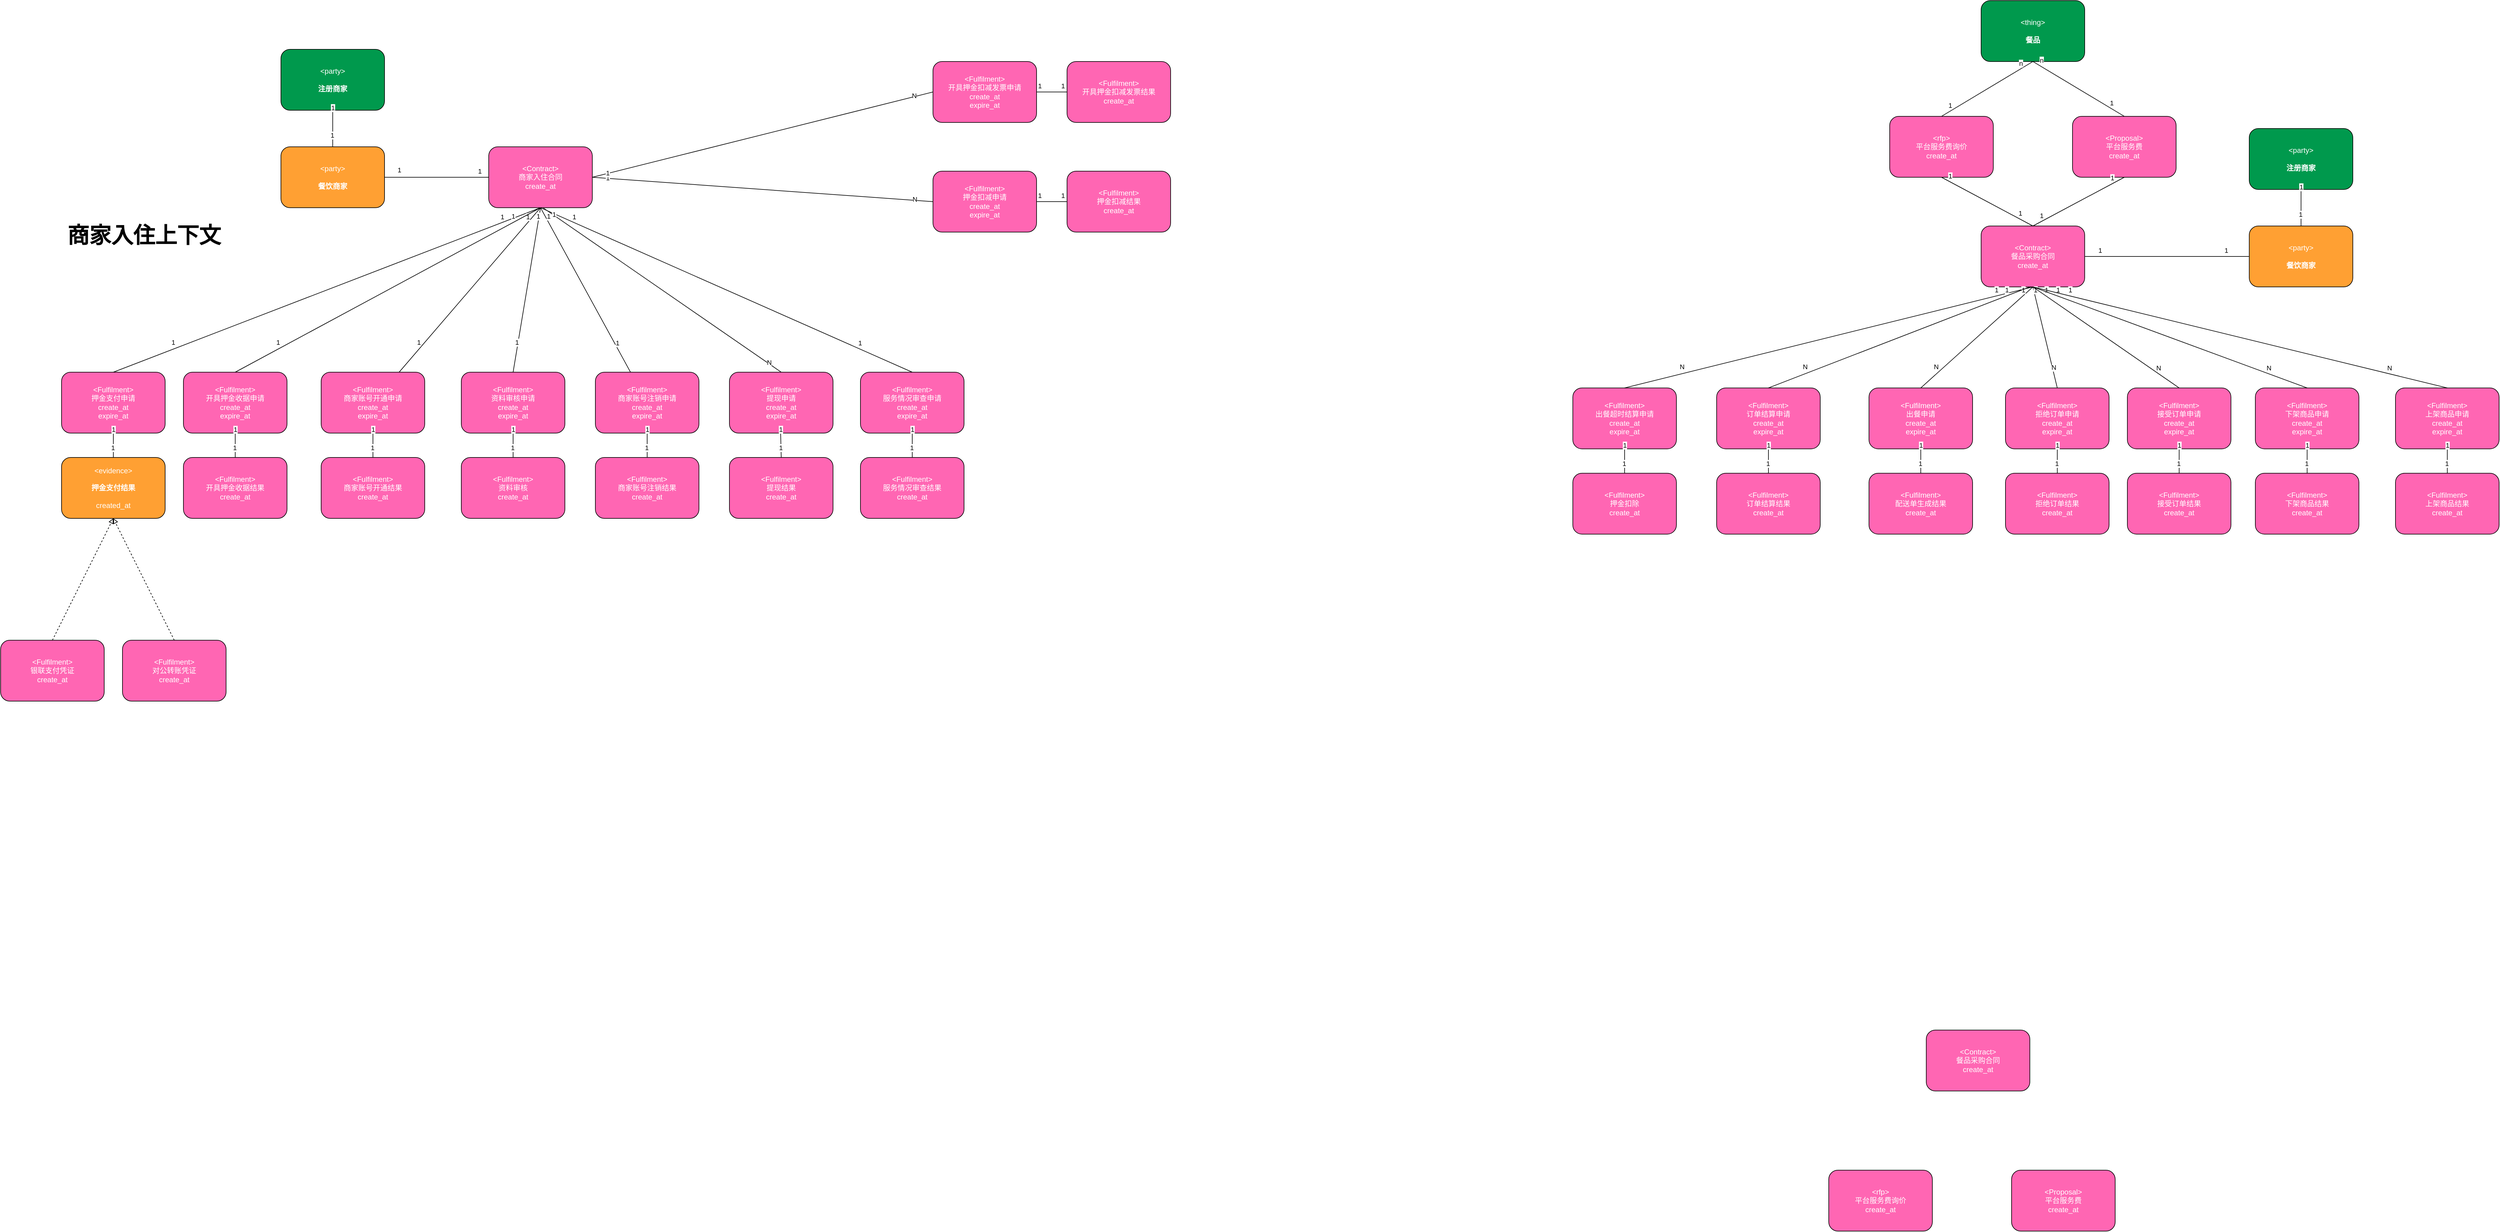 <mxfile version="15.0.6" type="github"><diagram id="GhMib4twgw7_4yaa3OUu" name="Page-1"><mxGraphModel dx="3165" dy="1919" grid="1" gridSize="10" guides="1" tooltips="1" connect="1" arrows="1" fold="1" page="1" pageScale="1" pageWidth="1920" pageHeight="1200" math="0" shadow="0"><root><mxCell id="0"/><mxCell id="1" parent="0"/><object label="&lt;font color=&quot;#ffffff&quot;&gt;&amp;lt;%type%&amp;gt;&lt;br&gt;商家入住合同&lt;br&gt;%createAt%&lt;br&gt;&lt;/font&gt;" placeholders="1" type="Contract" name="Name of the Contract" createAt="create_at" id="9WLNM4YeZtYHizWp_HL_-1"><mxCell style="rounded=1;whiteSpace=wrap;html=1;fillColor=#FF66B3;noLabel=0;comic=0;recursiveResize=1;" vertex="1" parent="1"><mxGeometry x="-899" y="-830" width="170" height="100" as="geometry"/></mxCell></object><object label="&lt;font color=&quot;#ffffff&quot;&gt;&amp;lt;%type%&amp;gt;&lt;br&gt;商家账号开通申请&lt;br&gt;%createAt%&lt;br&gt;%expireAt%&lt;br&gt;&lt;/font&gt;" placeholders="1" type="Fulfilment" name="Fulfilment Request" createAt="create_at" expireAt="expire_at" id="9WLNM4YeZtYHizWp_HL_-107"><mxCell style="rounded=1;whiteSpace=wrap;html=1;fillColor=#FF66B3;noLabel=0;comic=0;recursiveResize=1;" vertex="1" parent="1"><mxGeometry x="-1174" y="-460" width="170" height="100" as="geometry"/></mxCell></object><object label="&lt;font color=&quot;#ffffff&quot;&gt;&amp;lt;%type%&amp;gt;&lt;br&gt;资料审核申请&lt;br&gt;%createAt%&lt;br&gt;%expireAt%&lt;br&gt;&lt;/font&gt;" placeholders="1" type="Fulfilment" name="Fulfilment Request" createAt="create_at" expireAt="expire_at" id="9WLNM4YeZtYHizWp_HL_-108"><mxCell style="rounded=1;whiteSpace=wrap;html=1;fillColor=#FF66B3;noLabel=0;comic=0;recursiveResize=1;" vertex="1" parent="1"><mxGeometry x="-944" y="-460" width="170" height="100" as="geometry"/></mxCell></object><object label="&lt;font color=&quot;#ffffff&quot;&gt;&amp;lt;%type%&amp;gt;&lt;br&gt;资料审核&lt;br&gt;%createAt%&lt;br&gt;&lt;/font&gt;" placeholders="1" type="Fulfilment" name="Fulfilment Confirmation" createAt="create_at" id="9WLNM4YeZtYHizWp_HL_-110"><mxCell style="rounded=1;whiteSpace=wrap;html=1;fillColor=#FF66B3;noLabel=0;comic=0;recursiveResize=1;" vertex="1" parent="1"><mxGeometry x="-944" y="-320" width="170" height="100" as="geometry"/></mxCell></object><object label="&lt;font color=&quot;#ffffff&quot;&gt;&amp;lt;%type%&amp;gt;&lt;br&gt;商家账号开通结果&lt;br&gt;%createAt%&lt;br&gt;&lt;/font&gt;" placeholders="1" type="Fulfilment" name="Fulfilment Confirmation" createAt="create_at" id="9WLNM4YeZtYHizWp_HL_-112"><mxCell style="rounded=1;whiteSpace=wrap;html=1;fillColor=#FF66B3;noLabel=0;comic=0;recursiveResize=1;" vertex="1" parent="1"><mxGeometry x="-1174" y="-320" width="170" height="100" as="geometry"/></mxCell></object><object label="&lt;font color=&quot;#ffffff&quot;&gt;&amp;lt;%type%&amp;gt;&lt;br&gt;押金支付申请&lt;br&gt;%createAt%&lt;br&gt;%expireAt%&lt;br&gt;&lt;/font&gt;" placeholders="1" type="Fulfilment" name="Fulfilment Request" createAt="create_at" expireAt="expire_at" id="9WLNM4YeZtYHizWp_HL_-113"><mxCell style="rounded=1;whiteSpace=wrap;html=1;fillColor=#FF66B3;noLabel=0;comic=0;recursiveResize=1;" vertex="1" parent="1"><mxGeometry x="-1600" y="-460" width="170" height="100" as="geometry"/></mxCell></object><object label="&lt;font color=&quot;#ffffff&quot;&gt;&amp;lt;%type%&amp;gt;&lt;br&gt;&lt;br&gt;&lt;b&gt;押金支付结果&lt;br&gt;&lt;/b&gt;&lt;br&gt;%createAt%&lt;br&gt;&lt;/font&gt;" placeholders="1" type="evidence" name="Evidence As Role" createAt="created_at" id="9WLNM4YeZtYHizWp_HL_-115"><mxCell style="rounded=1;whiteSpace=wrap;html=1;noLabel=0;comic=0;recursiveResize=1;fillColor=#FFA033;" vertex="1" parent="1"><mxGeometry x="-1600" y="-320" width="170" height="100" as="geometry"/></mxCell></object><object label="&lt;font color=&quot;#ffffff&quot;&gt;&amp;lt;%type%&amp;gt;&lt;br&gt;银联支付凭证&lt;br&gt;%createAt%&lt;br&gt;&lt;/font&gt;" placeholders="1" type="Fulfilment" name="Fulfilment Confirmation" createAt="create_at" id="9WLNM4YeZtYHizWp_HL_-116"><mxCell style="rounded=1;whiteSpace=wrap;html=1;fillColor=#FF66B3;noLabel=0;comic=0;recursiveResize=1;" vertex="1" parent="1"><mxGeometry x="-1700" y="-20" width="170" height="100" as="geometry"/></mxCell></object><object label="&lt;font color=&quot;#ffffff&quot;&gt;&amp;lt;%type%&amp;gt;&lt;br&gt;对公转账凭证&lt;br&gt;%createAt%&lt;br&gt;&lt;/font&gt;" placeholders="1" type="Fulfilment" name="Fulfilment Confirmation" createAt="create_at" id="9WLNM4YeZtYHizWp_HL_-117"><mxCell style="rounded=1;whiteSpace=wrap;html=1;fillColor=#FF66B3;noLabel=0;comic=0;recursiveResize=1;" vertex="1" parent="1"><mxGeometry x="-1500" y="-20" width="170" height="100" as="geometry"/></mxCell></object><mxCell id="9WLNM4YeZtYHizWp_HL_-118" style="edgeStyle=none;rounded=0;orthogonalLoop=1;jettySize=auto;html=1;exitX=0.5;exitY=0;exitDx=0;exitDy=0;endArrow=block;endFill=0;dashed=1;entryX=0.5;entryY=1;entryDx=0;entryDy=0;" edge="1" parent="1" source="9WLNM4YeZtYHizWp_HL_-117" target="9WLNM4YeZtYHizWp_HL_-115"><mxGeometry relative="1" as="geometry"><mxPoint x="-1330" y="-100" as="sourcePoint"/><mxPoint x="-1260" y="-100" as="targetPoint"/></mxGeometry></mxCell><mxCell id="9WLNM4YeZtYHizWp_HL_-121" style="edgeStyle=none;rounded=0;orthogonalLoop=1;jettySize=auto;html=1;exitX=0.5;exitY=0;exitDx=0;exitDy=0;endArrow=block;endFill=0;dashed=1;entryX=0.5;entryY=1;entryDx=0;entryDy=0;" edge="1" parent="1" source="9WLNM4YeZtYHizWp_HL_-116" target="9WLNM4YeZtYHizWp_HL_-115"><mxGeometry relative="1" as="geometry"><mxPoint x="-1330" y="-100" as="sourcePoint"/><mxPoint x="-1260" y="-100" as="targetPoint"/></mxGeometry></mxCell><object label="&lt;font color=&quot;#ffffff&quot;&gt;&amp;lt;%type%&amp;gt;&lt;br&gt;商家账号注销申请&lt;br&gt;%createAt%&lt;br&gt;%expireAt%&lt;br&gt;&lt;/font&gt;" placeholders="1" type="Fulfilment" name="Fulfilment Request" createAt="create_at" expireAt="expire_at" id="9WLNM4YeZtYHizWp_HL_-122"><mxCell style="rounded=1;whiteSpace=wrap;html=1;fillColor=#FF66B3;noLabel=0;comic=0;recursiveResize=1;" vertex="1" parent="1"><mxGeometry x="-724" y="-460" width="170" height="100" as="geometry"/></mxCell></object><object label="&lt;font color=&quot;#ffffff&quot;&gt;&amp;lt;%type%&amp;gt;&lt;br&gt;商家账号注销结果&lt;br&gt;%createAt%&lt;br&gt;&lt;/font&gt;" placeholders="1" type="Fulfilment" name="Fulfilment Confirmation" createAt="create_at" id="9WLNM4YeZtYHizWp_HL_-123"><mxCell style="rounded=1;whiteSpace=wrap;html=1;fillColor=#FF66B3;noLabel=0;comic=0;recursiveResize=1;" vertex="1" parent="1"><mxGeometry x="-724" y="-320" width="170" height="100" as="geometry"/></mxCell></object><object label="&lt;font color=&quot;#ffffff&quot;&gt;&amp;lt;%type%&amp;gt;&lt;br&gt;提现申请&lt;br&gt;%createAt%&lt;br&gt;%expireAt%&lt;br&gt;&lt;/font&gt;" placeholders="1" type="Fulfilment" name="Fulfilment Request" createAt="create_at" expireAt="expire_at" id="9WLNM4YeZtYHizWp_HL_-124"><mxCell style="rounded=1;whiteSpace=wrap;html=1;fillColor=#FF66B3;noLabel=0;comic=0;recursiveResize=1;" vertex="1" parent="1"><mxGeometry x="-504" y="-460" width="170" height="100" as="geometry"/></mxCell></object><object label="&lt;font color=&quot;#ffffff&quot;&gt;&amp;lt;%type%&amp;gt;&lt;br&gt;提现结果&lt;br&gt;%createAt%&lt;br&gt;&lt;/font&gt;" placeholders="1" type="Fulfilment" name="Fulfilment Confirmation" createAt="create_at" id="9WLNM4YeZtYHizWp_HL_-125"><mxCell style="rounded=1;whiteSpace=wrap;html=1;fillColor=#FF66B3;noLabel=0;comic=0;recursiveResize=1;" vertex="1" parent="1"><mxGeometry x="-504" y="-320" width="170" height="100" as="geometry"/></mxCell></object><object label="&lt;font color=&quot;#ffffff&quot;&gt;&amp;lt;%type%&amp;gt;&lt;br&gt;开具押金收据申请&lt;br&gt;%createAt%&lt;br&gt;%expireAt%&lt;br&gt;&lt;/font&gt;" placeholders="1" type="Fulfilment" name="Fulfilment Request" createAt="create_at" expireAt="expire_at" id="9WLNM4YeZtYHizWp_HL_-126"><mxCell style="rounded=1;whiteSpace=wrap;html=1;fillColor=#FF66B3;noLabel=0;comic=0;recursiveResize=1;" vertex="1" parent="1"><mxGeometry x="-1400" y="-460" width="170" height="100" as="geometry"/></mxCell></object><object label="&lt;font color=&quot;#ffffff&quot;&gt;&amp;lt;%type%&amp;gt;&lt;br&gt;开具押金收据结果&lt;br&gt;%createAt%&lt;br&gt;&lt;/font&gt;" placeholders="1" type="Fulfilment" name="Fulfilment Confirmation" createAt="create_at" id="9WLNM4YeZtYHizWp_HL_-127"><mxCell style="rounded=1;whiteSpace=wrap;html=1;fillColor=#FF66B3;noLabel=0;comic=0;recursiveResize=1;" vertex="1" parent="1"><mxGeometry x="-1400" y="-320" width="170" height="100" as="geometry"/></mxCell></object><object label="&lt;font color=&quot;#ffffff&quot;&gt;&amp;lt;%type%&amp;gt;&lt;br&gt;服务情况审查申请&lt;br&gt;%createAt%&lt;br&gt;%expireAt%&lt;br&gt;&lt;/font&gt;" placeholders="1" type="Fulfilment" name="Fulfilment Request" createAt="create_at" expireAt="expire_at" id="9WLNM4YeZtYHizWp_HL_-128"><mxCell style="rounded=1;whiteSpace=wrap;html=1;fillColor=#FF66B3;noLabel=0;comic=0;recursiveResize=1;" vertex="1" parent="1"><mxGeometry x="-289" y="-460" width="170" height="100" as="geometry"/></mxCell></object><object label="&lt;font color=&quot;#ffffff&quot;&gt;&amp;lt;%type%&amp;gt;&lt;br&gt;服务情况审查结果&lt;br&gt;%createAt%&lt;br&gt;&lt;/font&gt;" placeholders="1" type="Fulfilment" name="Fulfilment Confirmation" createAt="create_at" id="9WLNM4YeZtYHizWp_HL_-129"><mxCell style="rounded=1;whiteSpace=wrap;html=1;fillColor=#FF66B3;noLabel=0;comic=0;recursiveResize=1;" vertex="1" parent="1"><mxGeometry x="-289" y="-320" width="170" height="100" as="geometry"/></mxCell></object><object label="&lt;font color=&quot;#ffffff&quot;&gt;&amp;lt;%type%&amp;gt;&lt;br&gt;押金扣减申请&lt;br&gt;%createAt%&lt;br&gt;%expireAt%&lt;br&gt;&lt;/font&gt;" placeholders="1" type="Fulfilment" name="Fulfilment Request" createAt="create_at" expireAt="expire_at" id="9WLNM4YeZtYHizWp_HL_-130"><mxCell style="rounded=1;whiteSpace=wrap;html=1;fillColor=#FF66B3;noLabel=0;comic=0;recursiveResize=1;" vertex="1" parent="1"><mxGeometry x="-170" y="-790" width="170" height="100" as="geometry"/></mxCell></object><object label="&lt;font color=&quot;#ffffff&quot;&gt;&amp;lt;%type%&amp;gt;&lt;br&gt;押金扣减结果&lt;br&gt;%createAt%&lt;br&gt;&lt;/font&gt;" placeholders="1" type="Fulfilment" name="Fulfilment Confirmation" createAt="create_at" id="9WLNM4YeZtYHizWp_HL_-131"><mxCell style="rounded=1;whiteSpace=wrap;html=1;fillColor=#FF66B3;noLabel=0;comic=0;recursiveResize=1;" vertex="1" parent="1"><mxGeometry x="50" y="-790" width="170" height="100" as="geometry"/></mxCell></object><object label="&lt;font color=&quot;#ffffff&quot;&gt;&amp;lt;%type%&amp;gt;&lt;br&gt;开具押金扣减发票申请&lt;br&gt;%createAt%&lt;br&gt;%expireAt%&lt;br&gt;&lt;/font&gt;" placeholders="1" type="Fulfilment" name="Fulfilment Request" createAt="create_at" expireAt="expire_at" id="9WLNM4YeZtYHizWp_HL_-132"><mxCell style="rounded=1;whiteSpace=wrap;html=1;fillColor=#FF66B3;noLabel=0;comic=0;recursiveResize=1;" vertex="1" parent="1"><mxGeometry x="-170" y="-970" width="170" height="100" as="geometry"/></mxCell></object><object label="&lt;font color=&quot;#ffffff&quot;&gt;&amp;lt;%type%&amp;gt;&lt;br&gt;开具押金扣减发票结果&lt;br&gt;%createAt%&lt;br&gt;&lt;/font&gt;" placeholders="1" type="Fulfilment" name="Fulfilment Confirmation" createAt="create_at" id="9WLNM4YeZtYHizWp_HL_-133"><mxCell style="rounded=1;whiteSpace=wrap;html=1;fillColor=#FF66B3;noLabel=0;comic=0;recursiveResize=1;" vertex="1" parent="1"><mxGeometry x="50" y="-970" width="170" height="100" as="geometry"/></mxCell></object><mxCell id="9WLNM4YeZtYHizWp_HL_-134" style="rounded=0;orthogonalLoop=1;jettySize=auto;html=1;exitX=0.5;exitY=1;exitDx=0;exitDy=0;entryX=0.5;entryY=0;entryDx=0;entryDy=0;endArrow=none;endFill=0;" edge="1" parent="1" source="9WLNM4YeZtYHizWp_HL_-1" target="9WLNM4YeZtYHizWp_HL_-113"><mxGeometry relative="1" as="geometry"><mxPoint x="-1020" y="-520" as="sourcePoint"/><mxPoint x="-920" y="-520" as="targetPoint"/></mxGeometry></mxCell><mxCell id="9WLNM4YeZtYHizWp_HL_-135" value="1" style="edgeLabel;html=1;align=center;verticalAlign=middle;resizable=0;points=[];" vertex="1" connectable="0" parent="9WLNM4YeZtYHizWp_HL_-134"><mxGeometry x="-0.82" relative="1" as="geometry"><mxPoint y="-10" as="offset"/></mxGeometry></mxCell><mxCell id="9WLNM4YeZtYHizWp_HL_-136" value="1" style="edgeLabel;html=1;align=center;verticalAlign=middle;resizable=0;points=[];" vertex="1" connectable="0" parent="9WLNM4YeZtYHizWp_HL_-134"><mxGeometry x="0.72" y="-1" relative="1" as="geometry"><mxPoint y="-11" as="offset"/></mxGeometry></mxCell><mxCell id="9WLNM4YeZtYHizWp_HL_-137" style="rounded=0;orthogonalLoop=1;jettySize=auto;html=1;exitX=0.5;exitY=1;exitDx=0;exitDy=0;endArrow=none;endFill=0;" edge="1" parent="1" source="9WLNM4YeZtYHizWp_HL_-1" target="9WLNM4YeZtYHizWp_HL_-107"><mxGeometry relative="1" as="geometry"><mxPoint x="-815" y="-720" as="sourcePoint"/><mxPoint x="-1505" y="-450" as="targetPoint"/></mxGeometry></mxCell><mxCell id="9WLNM4YeZtYHizWp_HL_-138" value="1" style="edgeLabel;html=1;align=center;verticalAlign=middle;resizable=0;points=[];" vertex="1" connectable="0" parent="9WLNM4YeZtYHizWp_HL_-137"><mxGeometry x="-0.82" relative="1" as="geometry"><mxPoint y="-10" as="offset"/></mxGeometry></mxCell><mxCell id="9WLNM4YeZtYHizWp_HL_-139" value="1" style="edgeLabel;html=1;align=center;verticalAlign=middle;resizable=0;points=[];" vertex="1" connectable="0" parent="9WLNM4YeZtYHizWp_HL_-137"><mxGeometry x="0.72" y="-1" relative="1" as="geometry"><mxPoint y="-11" as="offset"/></mxGeometry></mxCell><mxCell id="9WLNM4YeZtYHizWp_HL_-140" style="rounded=0;orthogonalLoop=1;jettySize=auto;html=1;exitX=0.5;exitY=1;exitDx=0;exitDy=0;entryX=0.5;entryY=0;entryDx=0;entryDy=0;endArrow=none;endFill=0;" edge="1" parent="1" source="9WLNM4YeZtYHizWp_HL_-1" target="9WLNM4YeZtYHizWp_HL_-108"><mxGeometry relative="1" as="geometry"><mxPoint x="-805" y="-710" as="sourcePoint"/><mxPoint x="-1495" y="-440" as="targetPoint"/></mxGeometry></mxCell><mxCell id="9WLNM4YeZtYHizWp_HL_-141" value="1" style="edgeLabel;html=1;align=center;verticalAlign=middle;resizable=0;points=[];" vertex="1" connectable="0" parent="9WLNM4YeZtYHizWp_HL_-140"><mxGeometry x="-0.82" relative="1" as="geometry"><mxPoint y="-10" as="offset"/></mxGeometry></mxCell><mxCell id="9WLNM4YeZtYHizWp_HL_-142" value="1" style="edgeLabel;html=1;align=center;verticalAlign=middle;resizable=0;points=[];" vertex="1" connectable="0" parent="9WLNM4YeZtYHizWp_HL_-140"><mxGeometry x="0.72" y="-1" relative="1" as="geometry"><mxPoint y="-11" as="offset"/></mxGeometry></mxCell><mxCell id="9WLNM4YeZtYHizWp_HL_-143" style="rounded=0;orthogonalLoop=1;jettySize=auto;html=1;exitX=0.5;exitY=1;exitDx=0;exitDy=0;endArrow=none;endFill=0;" edge="1" parent="1" source="9WLNM4YeZtYHizWp_HL_-1" target="9WLNM4YeZtYHizWp_HL_-122"><mxGeometry relative="1" as="geometry"><mxPoint x="-815" y="-720" as="sourcePoint"/><mxPoint x="-1025" y="-450" as="targetPoint"/></mxGeometry></mxCell><mxCell id="9WLNM4YeZtYHizWp_HL_-144" value="1" style="edgeLabel;html=1;align=center;verticalAlign=middle;resizable=0;points=[];" vertex="1" connectable="0" parent="9WLNM4YeZtYHizWp_HL_-143"><mxGeometry x="-0.82" relative="1" as="geometry"><mxPoint y="-10" as="offset"/></mxGeometry></mxCell><mxCell id="9WLNM4YeZtYHizWp_HL_-145" value="1" style="edgeLabel;html=1;align=center;verticalAlign=middle;resizable=0;points=[];" vertex="1" connectable="0" parent="9WLNM4YeZtYHizWp_HL_-143"><mxGeometry x="0.72" y="-1" relative="1" as="geometry"><mxPoint y="-11" as="offset"/></mxGeometry></mxCell><mxCell id="9WLNM4YeZtYHizWp_HL_-152" style="rounded=0;orthogonalLoop=1;jettySize=auto;html=1;exitX=0.5;exitY=1;exitDx=0;exitDy=0;endArrow=none;endFill=0;entryX=0.5;entryY=0;entryDx=0;entryDy=0;" edge="1" parent="1" source="9WLNM4YeZtYHizWp_HL_-1" target="9WLNM4YeZtYHizWp_HL_-126"><mxGeometry relative="1" as="geometry"><mxPoint x="-804" y="-720" as="sourcePoint"/><mxPoint x="-804.844" y="-450" as="targetPoint"/></mxGeometry></mxCell><mxCell id="9WLNM4YeZtYHizWp_HL_-153" value="1" style="edgeLabel;html=1;align=center;verticalAlign=middle;resizable=0;points=[];" vertex="1" connectable="0" parent="9WLNM4YeZtYHizWp_HL_-152"><mxGeometry x="-0.82" relative="1" as="geometry"><mxPoint y="-10" as="offset"/></mxGeometry></mxCell><mxCell id="9WLNM4YeZtYHizWp_HL_-154" value="1" style="edgeLabel;html=1;align=center;verticalAlign=middle;resizable=0;points=[];" vertex="1" connectable="0" parent="9WLNM4YeZtYHizWp_HL_-152"><mxGeometry x="0.72" y="-1" relative="1" as="geometry"><mxPoint y="-11" as="offset"/></mxGeometry></mxCell><mxCell id="9WLNM4YeZtYHizWp_HL_-155" style="rounded=0;orthogonalLoop=1;jettySize=auto;html=1;exitX=0.5;exitY=1;exitDx=0;exitDy=0;endArrow=none;endFill=0;entryX=0.5;entryY=0;entryDx=0;entryDy=0;" edge="1" parent="1" source="9WLNM4YeZtYHizWp_HL_-1" target="9WLNM4YeZtYHizWp_HL_-128"><mxGeometry relative="1" as="geometry"><mxPoint x="-804" y="-720" as="sourcePoint"/><mxPoint x="-656.344" y="-450" as="targetPoint"/></mxGeometry></mxCell><mxCell id="9WLNM4YeZtYHizWp_HL_-156" value="1" style="edgeLabel;html=1;align=center;verticalAlign=middle;resizable=0;points=[];" vertex="1" connectable="0" parent="9WLNM4YeZtYHizWp_HL_-155"><mxGeometry x="-0.82" relative="1" as="geometry"><mxPoint y="-10" as="offset"/></mxGeometry></mxCell><mxCell id="9WLNM4YeZtYHizWp_HL_-157" value="1" style="edgeLabel;html=1;align=center;verticalAlign=middle;resizable=0;points=[];" vertex="1" connectable="0" parent="9WLNM4YeZtYHizWp_HL_-155"><mxGeometry x="0.72" y="-1" relative="1" as="geometry"><mxPoint y="-11" as="offset"/></mxGeometry></mxCell><object label="" n="1" m="*" id="9WLNM4YeZtYHizWp_HL_-161"><mxCell style="rounded=0;orthogonalLoop=1;jettySize=auto;html=1;exitX=1;exitY=0.5;exitDx=0;exitDy=0;endArrow=none;endFill=0;entryX=0;entryY=0.5;entryDx=0;entryDy=0;" edge="1" parent="1" source="9WLNM4YeZtYHizWp_HL_-1" target="9WLNM4YeZtYHizWp_HL_-130"><mxGeometry relative="1" as="geometry"><mxPoint x="-684" y="-870" as="sourcePoint"/><mxPoint x="-289" y="-600" as="targetPoint"/></mxGeometry></mxCell></object><mxCell id="9WLNM4YeZtYHizWp_HL_-168" value="N" style="edgeLabel;html=1;align=center;verticalAlign=middle;resizable=0;points=[];" vertex="1" connectable="0" parent="9WLNM4YeZtYHizWp_HL_-161"><mxGeometry x="0.889" y="2" relative="1" as="geometry"><mxPoint as="offset"/></mxGeometry></mxCell><mxCell id="9WLNM4YeZtYHizWp_HL_-169" value="1" style="edgeLabel;html=1;align=center;verticalAlign=middle;resizable=0;points=[];" vertex="1" connectable="0" parent="9WLNM4YeZtYHizWp_HL_-161"><mxGeometry x="-0.911" y="1" relative="1" as="geometry"><mxPoint as="offset"/></mxGeometry></mxCell><object label="" n="1" m="*" id="9WLNM4YeZtYHizWp_HL_-173"><mxCell style="rounded=0;orthogonalLoop=1;jettySize=auto;html=1;endArrow=none;endFill=0;entryX=0.5;entryY=0;entryDx=0;entryDy=0;" edge="1" parent="1" target="9WLNM4YeZtYHizWp_HL_-124"><mxGeometry relative="1" as="geometry"><mxPoint x="-810" y="-730" as="sourcePoint"/><mxPoint x="-160" y="-730" as="targetPoint"/></mxGeometry></mxCell></object><mxCell id="9WLNM4YeZtYHizWp_HL_-174" value="N" style="edgeLabel;html=1;align=center;verticalAlign=middle;resizable=0;points=[];" vertex="1" connectable="0" parent="9WLNM4YeZtYHizWp_HL_-173"><mxGeometry x="0.889" y="2" relative="1" as="geometry"><mxPoint as="offset"/></mxGeometry></mxCell><mxCell id="9WLNM4YeZtYHizWp_HL_-175" value="1" style="edgeLabel;html=1;align=center;verticalAlign=middle;resizable=0;points=[];" vertex="1" connectable="0" parent="9WLNM4YeZtYHizWp_HL_-173"><mxGeometry x="-0.911" y="1" relative="1" as="geometry"><mxPoint as="offset"/></mxGeometry></mxCell><object label="" n="1" m="*" id="9WLNM4YeZtYHizWp_HL_-176"><mxCell style="rounded=0;orthogonalLoop=1;jettySize=auto;html=1;exitX=1;exitY=0.5;exitDx=0;exitDy=0;endArrow=none;endFill=0;entryX=0;entryY=0.5;entryDx=0;entryDy=0;" edge="1" parent="1" source="9WLNM4YeZtYHizWp_HL_-1" target="9WLNM4YeZtYHizWp_HL_-132"><mxGeometry relative="1" as="geometry"><mxPoint x="-719" y="-770" as="sourcePoint"/><mxPoint x="-160" y="-730" as="targetPoint"/></mxGeometry></mxCell></object><mxCell id="9WLNM4YeZtYHizWp_HL_-177" value="N" style="edgeLabel;html=1;align=center;verticalAlign=middle;resizable=0;points=[];" vertex="1" connectable="0" parent="9WLNM4YeZtYHizWp_HL_-176"><mxGeometry x="0.889" y="2" relative="1" as="geometry"><mxPoint as="offset"/></mxGeometry></mxCell><mxCell id="9WLNM4YeZtYHizWp_HL_-178" value="1" style="edgeLabel;html=1;align=center;verticalAlign=middle;resizable=0;points=[];" vertex="1" connectable="0" parent="9WLNM4YeZtYHizWp_HL_-176"><mxGeometry x="-0.911" y="1" relative="1" as="geometry"><mxPoint as="offset"/></mxGeometry></mxCell><mxCell id="9WLNM4YeZtYHizWp_HL_-179" style="rounded=0;orthogonalLoop=1;jettySize=auto;html=1;exitX=0.5;exitY=1;exitDx=0;exitDy=0;entryX=0.5;entryY=0;entryDx=0;entryDy=0;endArrow=none;endFill=0;" edge="1" parent="1" source="9WLNM4YeZtYHizWp_HL_-113" target="9WLNM4YeZtYHizWp_HL_-115"><mxGeometry relative="1" as="geometry"><mxPoint x="-804" y="-720" as="sourcePoint"/><mxPoint x="-1505" y="-450" as="targetPoint"/></mxGeometry></mxCell><mxCell id="9WLNM4YeZtYHizWp_HL_-180" value="1" style="edgeLabel;html=1;align=center;verticalAlign=middle;resizable=0;points=[];" vertex="1" connectable="0" parent="9WLNM4YeZtYHizWp_HL_-179"><mxGeometry x="-0.82" relative="1" as="geometry"><mxPoint y="-10" as="offset"/></mxGeometry></mxCell><mxCell id="9WLNM4YeZtYHizWp_HL_-181" value="1" style="edgeLabel;html=1;align=center;verticalAlign=middle;resizable=0;points=[];" vertex="1" connectable="0" parent="9WLNM4YeZtYHizWp_HL_-179"><mxGeometry x="0.72" y="-1" relative="1" as="geometry"><mxPoint y="-11" as="offset"/></mxGeometry></mxCell><mxCell id="9WLNM4YeZtYHizWp_HL_-186" style="rounded=0;orthogonalLoop=1;jettySize=auto;html=1;entryX=0.5;entryY=0;entryDx=0;entryDy=0;endArrow=none;endFill=0;exitX=0.5;exitY=1;exitDx=0;exitDy=0;" edge="1" parent="1" source="9WLNM4YeZtYHizWp_HL_-107" target="9WLNM4YeZtYHizWp_HL_-112"><mxGeometry relative="1" as="geometry"><mxPoint x="-1090" y="-360" as="sourcePoint"/><mxPoint x="-1495" y="-300" as="targetPoint"/></mxGeometry></mxCell><mxCell id="9WLNM4YeZtYHizWp_HL_-187" value="1" style="edgeLabel;html=1;align=center;verticalAlign=middle;resizable=0;points=[];" vertex="1" connectable="0" parent="9WLNM4YeZtYHizWp_HL_-186"><mxGeometry x="-0.82" relative="1" as="geometry"><mxPoint y="-10" as="offset"/></mxGeometry></mxCell><mxCell id="9WLNM4YeZtYHizWp_HL_-188" value="1" style="edgeLabel;html=1;align=center;verticalAlign=middle;resizable=0;points=[];" vertex="1" connectable="0" parent="9WLNM4YeZtYHizWp_HL_-186"><mxGeometry x="0.72" y="-1" relative="1" as="geometry"><mxPoint y="-11" as="offset"/></mxGeometry></mxCell><mxCell id="9WLNM4YeZtYHizWp_HL_-189" style="rounded=0;orthogonalLoop=1;jettySize=auto;html=1;entryX=0.5;entryY=0;entryDx=0;entryDy=0;endArrow=none;endFill=0;exitX=0.5;exitY=1;exitDx=0;exitDy=0;" edge="1" parent="1" source="9WLNM4YeZtYHizWp_HL_-126" target="9WLNM4YeZtYHizWp_HL_-127"><mxGeometry relative="1" as="geometry"><mxPoint x="-1079" y="-350" as="sourcePoint"/><mxPoint x="-1079" y="-310" as="targetPoint"/></mxGeometry></mxCell><mxCell id="9WLNM4YeZtYHizWp_HL_-190" value="1" style="edgeLabel;html=1;align=center;verticalAlign=middle;resizable=0;points=[];" vertex="1" connectable="0" parent="9WLNM4YeZtYHizWp_HL_-189"><mxGeometry x="-0.82" relative="1" as="geometry"><mxPoint y="-10" as="offset"/></mxGeometry></mxCell><mxCell id="9WLNM4YeZtYHizWp_HL_-191" value="1" style="edgeLabel;html=1;align=center;verticalAlign=middle;resizable=0;points=[];" vertex="1" connectable="0" parent="9WLNM4YeZtYHizWp_HL_-189"><mxGeometry x="0.72" y="-1" relative="1" as="geometry"><mxPoint y="-11" as="offset"/></mxGeometry></mxCell><mxCell id="9WLNM4YeZtYHizWp_HL_-192" style="rounded=0;orthogonalLoop=1;jettySize=auto;html=1;endArrow=none;endFill=0;exitX=0.5;exitY=1;exitDx=0;exitDy=0;" edge="1" parent="1" source="9WLNM4YeZtYHizWp_HL_-108" target="9WLNM4YeZtYHizWp_HL_-110"><mxGeometry relative="1" as="geometry"><mxPoint x="-1079" y="-350" as="sourcePoint"/><mxPoint x="-1079" y="-310" as="targetPoint"/></mxGeometry></mxCell><mxCell id="9WLNM4YeZtYHizWp_HL_-193" value="1" style="edgeLabel;html=1;align=center;verticalAlign=middle;resizable=0;points=[];" vertex="1" connectable="0" parent="9WLNM4YeZtYHizWp_HL_-192"><mxGeometry x="-0.82" relative="1" as="geometry"><mxPoint y="-10" as="offset"/></mxGeometry></mxCell><mxCell id="9WLNM4YeZtYHizWp_HL_-194" value="1" style="edgeLabel;html=1;align=center;verticalAlign=middle;resizable=0;points=[];" vertex="1" connectable="0" parent="9WLNM4YeZtYHizWp_HL_-192"><mxGeometry x="0.72" y="-1" relative="1" as="geometry"><mxPoint y="-11" as="offset"/></mxGeometry></mxCell><mxCell id="9WLNM4YeZtYHizWp_HL_-195" style="rounded=0;orthogonalLoop=1;jettySize=auto;html=1;endArrow=none;endFill=0;exitX=0.5;exitY=1;exitDx=0;exitDy=0;" edge="1" parent="1" source="9WLNM4YeZtYHizWp_HL_-122" target="9WLNM4YeZtYHizWp_HL_-123"><mxGeometry relative="1" as="geometry"><mxPoint x="-849" y="-350" as="sourcePoint"/><mxPoint x="-849" y="-310" as="targetPoint"/></mxGeometry></mxCell><mxCell id="9WLNM4YeZtYHizWp_HL_-196" value="1" style="edgeLabel;html=1;align=center;verticalAlign=middle;resizable=0;points=[];" vertex="1" connectable="0" parent="9WLNM4YeZtYHizWp_HL_-195"><mxGeometry x="-0.82" relative="1" as="geometry"><mxPoint y="-10" as="offset"/></mxGeometry></mxCell><mxCell id="9WLNM4YeZtYHizWp_HL_-197" value="1" style="edgeLabel;html=1;align=center;verticalAlign=middle;resizable=0;points=[];" vertex="1" connectable="0" parent="9WLNM4YeZtYHizWp_HL_-195"><mxGeometry x="0.72" y="-1" relative="1" as="geometry"><mxPoint y="-11" as="offset"/></mxGeometry></mxCell><mxCell id="9WLNM4YeZtYHizWp_HL_-198" style="rounded=0;orthogonalLoop=1;jettySize=auto;html=1;endArrow=none;endFill=0;entryX=0.5;entryY=0;entryDx=0;entryDy=0;" edge="1" parent="1" target="9WLNM4YeZtYHizWp_HL_-125"><mxGeometry relative="1" as="geometry"><mxPoint x="-420" y="-360" as="sourcePoint"/><mxPoint x="-629" y="-310" as="targetPoint"/></mxGeometry></mxCell><mxCell id="9WLNM4YeZtYHizWp_HL_-199" value="1" style="edgeLabel;html=1;align=center;verticalAlign=middle;resizable=0;points=[];" vertex="1" connectable="0" parent="9WLNM4YeZtYHizWp_HL_-198"><mxGeometry x="-0.82" relative="1" as="geometry"><mxPoint y="-10" as="offset"/></mxGeometry></mxCell><mxCell id="9WLNM4YeZtYHizWp_HL_-200" value="1" style="edgeLabel;html=1;align=center;verticalAlign=middle;resizable=0;points=[];" vertex="1" connectable="0" parent="9WLNM4YeZtYHizWp_HL_-198"><mxGeometry x="0.72" y="-1" relative="1" as="geometry"><mxPoint y="-11" as="offset"/></mxGeometry></mxCell><mxCell id="9WLNM4YeZtYHizWp_HL_-201" style="rounded=0;orthogonalLoop=1;jettySize=auto;html=1;endArrow=none;endFill=0;exitX=0.5;exitY=1;exitDx=0;exitDy=0;" edge="1" parent="1" source="9WLNM4YeZtYHizWp_HL_-128" target="9WLNM4YeZtYHizWp_HL_-129"><mxGeometry relative="1" as="geometry"><mxPoint x="-619" y="-340" as="sourcePoint"/><mxPoint x="-619" y="-300" as="targetPoint"/></mxGeometry></mxCell><mxCell id="9WLNM4YeZtYHizWp_HL_-202" value="1" style="edgeLabel;html=1;align=center;verticalAlign=middle;resizable=0;points=[];" vertex="1" connectable="0" parent="9WLNM4YeZtYHizWp_HL_-201"><mxGeometry x="-0.82" relative="1" as="geometry"><mxPoint y="-10" as="offset"/></mxGeometry></mxCell><mxCell id="9WLNM4YeZtYHizWp_HL_-203" value="1" style="edgeLabel;html=1;align=center;verticalAlign=middle;resizable=0;points=[];" vertex="1" connectable="0" parent="9WLNM4YeZtYHizWp_HL_-201"><mxGeometry x="0.72" y="-1" relative="1" as="geometry"><mxPoint y="-11" as="offset"/></mxGeometry></mxCell><mxCell id="9WLNM4YeZtYHizWp_HL_-207" style="rounded=0;orthogonalLoop=1;jettySize=auto;html=1;endArrow=none;endFill=0;exitX=1;exitY=0.5;exitDx=0;exitDy=0;entryX=0;entryY=0.5;entryDx=0;entryDy=0;" edge="1" parent="1" source="9WLNM4YeZtYHizWp_HL_-132" target="9WLNM4YeZtYHizWp_HL_-133"><mxGeometry relative="1" as="geometry"><mxPoint x="-599" y="-320" as="sourcePoint"/><mxPoint x="-599" y="-280" as="targetPoint"/></mxGeometry></mxCell><mxCell id="9WLNM4YeZtYHizWp_HL_-208" value="1" style="edgeLabel;html=1;align=center;verticalAlign=middle;resizable=0;points=[];" vertex="1" connectable="0" parent="9WLNM4YeZtYHizWp_HL_-207"><mxGeometry x="-0.82" relative="1" as="geometry"><mxPoint y="-10" as="offset"/></mxGeometry></mxCell><mxCell id="9WLNM4YeZtYHizWp_HL_-209" value="1" style="edgeLabel;html=1;align=center;verticalAlign=middle;resizable=0;points=[];" vertex="1" connectable="0" parent="9WLNM4YeZtYHizWp_HL_-207"><mxGeometry x="0.72" y="-1" relative="1" as="geometry"><mxPoint y="-11" as="offset"/></mxGeometry></mxCell><object label="&lt;font color=&quot;#ffffff&quot;&gt;&amp;lt;%type%&amp;gt;&lt;br&gt;&lt;br&gt;&lt;b&gt;注册商家&lt;/b&gt;&lt;br&gt;&lt;/font&gt;" placeholders="1" type="party" name="Party" id="9WLNM4YeZtYHizWp_HL_-210"><mxCell style="rounded=1;whiteSpace=wrap;html=1;noLabel=0;comic=0;recursiveResize=1;fillColor=#00994D;" vertex="1" parent="1"><mxGeometry x="-1240" y="-990" width="170" height="100" as="geometry"/></mxCell></object><object label="&lt;font color=&quot;#ffffff&quot;&gt;&amp;lt;%type%&amp;gt;&lt;br&gt;&lt;br&gt;&lt;b&gt;餐饮商家&lt;/b&gt;&lt;br&gt;&lt;/font&gt;" placeholders="1" type="party" name="Party" id="9WLNM4YeZtYHizWp_HL_-211"><mxCell style="rounded=1;whiteSpace=wrap;html=1;noLabel=0;comic=0;recursiveResize=1;fillColor=#FFA033;" vertex="1" parent="1"><mxGeometry x="-1240" y="-830" width="170" height="100" as="geometry"/></mxCell></object><mxCell id="9WLNM4YeZtYHizWp_HL_-212" style="rounded=0;orthogonalLoop=1;jettySize=auto;html=1;exitX=0.5;exitY=1;exitDx=0;exitDy=0;endArrow=none;endFill=0;" edge="1" parent="1" source="9WLNM4YeZtYHizWp_HL_-210" target="9WLNM4YeZtYHizWp_HL_-211"><mxGeometry relative="1" as="geometry"><mxPoint x="-950" y="-600" as="sourcePoint"/><mxPoint x="-850" y="-600" as="targetPoint"/></mxGeometry></mxCell><mxCell id="9WLNM4YeZtYHizWp_HL_-213" value="1" style="edgeLabel;html=1;align=center;verticalAlign=middle;resizable=0;points=[];" vertex="1" connectable="0" parent="9WLNM4YeZtYHizWp_HL_-212"><mxGeometry x="-0.82" relative="1" as="geometry"><mxPoint y="-10" as="offset"/></mxGeometry></mxCell><mxCell id="9WLNM4YeZtYHizWp_HL_-214" value="1" style="edgeLabel;html=1;align=center;verticalAlign=middle;resizable=0;points=[];" vertex="1" connectable="0" parent="9WLNM4YeZtYHizWp_HL_-212"><mxGeometry x="0.72" y="-1" relative="1" as="geometry"><mxPoint y="-11" as="offset"/></mxGeometry></mxCell><mxCell id="9WLNM4YeZtYHizWp_HL_-215" style="rounded=0;orthogonalLoop=1;jettySize=auto;html=1;exitX=0;exitY=0.5;exitDx=0;exitDy=0;endArrow=none;endFill=0;entryX=1;entryY=0.5;entryDx=0;entryDy=0;" edge="1" parent="1" source="9WLNM4YeZtYHizWp_HL_-1" target="9WLNM4YeZtYHizWp_HL_-211"><mxGeometry relative="1" as="geometry"><mxPoint x="-1145" y="-880" as="sourcePoint"/><mxPoint x="-1145" y="-820" as="targetPoint"/></mxGeometry></mxCell><mxCell id="9WLNM4YeZtYHizWp_HL_-216" value="1" style="edgeLabel;html=1;align=center;verticalAlign=middle;resizable=0;points=[];" vertex="1" connectable="0" parent="9WLNM4YeZtYHizWp_HL_-215"><mxGeometry x="-0.82" relative="1" as="geometry"><mxPoint y="-10" as="offset"/></mxGeometry></mxCell><mxCell id="9WLNM4YeZtYHizWp_HL_-217" value="1" style="edgeLabel;html=1;align=center;verticalAlign=middle;resizable=0;points=[];" vertex="1" connectable="0" parent="9WLNM4YeZtYHizWp_HL_-215"><mxGeometry x="0.72" y="-1" relative="1" as="geometry"><mxPoint y="-11" as="offset"/></mxGeometry></mxCell><mxCell id="9WLNM4YeZtYHizWp_HL_-219" value="商家入住上下文" style="text;html=1;align=center;verticalAlign=middle;resizable=0;points=[];autosize=1;strokeColor=none;fillColor=none;fontSize=36;fontStyle=1" vertex="1" parent="1"><mxGeometry x="-1600" y="-710" width="270" height="50" as="geometry"/></mxCell><object label="&lt;font color=&quot;#ffffff&quot;&gt;&amp;lt;%type%&amp;gt;&lt;br&gt;餐品采购合同&lt;br&gt;%createAt%&lt;br&gt;&lt;/font&gt;" placeholders="1" type="Contract" name="Name of the Contract" createAt="create_at" id="9WLNM4YeZtYHizWp_HL_-220"><mxCell style="rounded=1;whiteSpace=wrap;html=1;fillColor=#FF66B3;noLabel=0;comic=0;recursiveResize=1;" vertex="1" parent="1"><mxGeometry x="1550" y="-700" width="170" height="100" as="geometry"/></mxCell></object><object label="&lt;font color=&quot;#ffffff&quot; style=&quot;font-size: 12px&quot;&gt;&amp;lt;%type%&amp;gt;&lt;br style=&quot;font-size: 12px&quot;&gt;平台服务费&lt;br style=&quot;font-size: 12px&quot;&gt;%createAt%&lt;br style=&quot;font-size: 12px&quot;&gt;&lt;/font&gt;" placeholders="1" type="Proposal" name="Name of the Proposal" createAt="create_at" id="9WLNM4YeZtYHizWp_HL_-221"><mxCell style="rounded=1;whiteSpace=wrap;html=1;fillColor=#FF66B3;noLabel=0;comic=0;recursiveResize=1;fontSize=12;" vertex="1" parent="1"><mxGeometry x="1700" y="-880" width="170" height="100" as="geometry"/></mxCell></object><object label="&lt;font color=&quot;#ffffff&quot; style=&quot;font-size: 12px&quot;&gt;&amp;lt;rfp&amp;gt;&lt;br style=&quot;font-size: 12px&quot;&gt;平台服务费询价&lt;br style=&quot;font-size: 12px&quot;&gt;%createAt%&lt;br style=&quot;font-size: 12px&quot;&gt;&lt;/font&gt;" placeholders="1" type="Proposal" name="Name of the Proposal" createAt="create_at" id="9WLNM4YeZtYHizWp_HL_-222"><mxCell style="rounded=1;whiteSpace=wrap;html=1;fillColor=#FF66B3;noLabel=0;comic=0;recursiveResize=1;fontSize=12;" vertex="1" parent="1"><mxGeometry x="1400" y="-880" width="170" height="100" as="geometry"/></mxCell></object><object label="&lt;font color=&quot;#ffffff&quot;&gt;&amp;lt;%type%&amp;gt;&lt;br&gt;&lt;br&gt;&lt;b&gt;餐品&lt;/b&gt;&lt;br&gt;&lt;/font&gt;" placeholders="1" type="thing" name="Thing" id="9WLNM4YeZtYHizWp_HL_-223"><mxCell style="rounded=1;whiteSpace=wrap;html=1;noLabel=0;comic=0;recursiveResize=1;fillColor=#00994D;fontSize=12;" vertex="1" parent="1"><mxGeometry x="1550" y="-1070" width="170" height="100" as="geometry"/></mxCell></object><mxCell id="9WLNM4YeZtYHizWp_HL_-226" style="rounded=0;orthogonalLoop=1;jettySize=auto;html=1;endArrow=none;endFill=0;exitX=1;exitY=0.5;exitDx=0;exitDy=0;" edge="1" parent="1" source="9WLNM4YeZtYHizWp_HL_-130" target="9WLNM4YeZtYHizWp_HL_-131"><mxGeometry relative="1" as="geometry"><mxPoint x="10" y="-910" as="sourcePoint"/><mxPoint x="60" y="-910" as="targetPoint"/></mxGeometry></mxCell><mxCell id="9WLNM4YeZtYHizWp_HL_-227" value="1" style="edgeLabel;html=1;align=center;verticalAlign=middle;resizable=0;points=[];" vertex="1" connectable="0" parent="9WLNM4YeZtYHizWp_HL_-226"><mxGeometry x="-0.82" relative="1" as="geometry"><mxPoint y="-10" as="offset"/></mxGeometry></mxCell><mxCell id="9WLNM4YeZtYHizWp_HL_-228" value="1" style="edgeLabel;html=1;align=center;verticalAlign=middle;resizable=0;points=[];" vertex="1" connectable="0" parent="9WLNM4YeZtYHizWp_HL_-226"><mxGeometry x="0.72" y="-1" relative="1" as="geometry"><mxPoint y="-11" as="offset"/></mxGeometry></mxCell><mxCell id="9WLNM4YeZtYHizWp_HL_-229" style="rounded=0;orthogonalLoop=1;jettySize=auto;html=1;endArrow=none;endFill=0;exitX=0.5;exitY=0;exitDx=0;exitDy=0;entryX=0.5;entryY=1;entryDx=0;entryDy=0;" edge="1" parent="1" source="9WLNM4YeZtYHizWp_HL_-222" target="9WLNM4YeZtYHizWp_HL_-223"><mxGeometry relative="1" as="geometry"><mxPoint x="810" y="-780" as="sourcePoint"/><mxPoint x="860" y="-780" as="targetPoint"/></mxGeometry></mxCell><mxCell id="9WLNM4YeZtYHizWp_HL_-230" value="1" style="edgeLabel;html=1;align=center;verticalAlign=middle;resizable=0;points=[];" vertex="1" connectable="0" parent="9WLNM4YeZtYHizWp_HL_-229"><mxGeometry x="-0.82" relative="1" as="geometry"><mxPoint y="-10" as="offset"/></mxGeometry></mxCell><mxCell id="9WLNM4YeZtYHizWp_HL_-231" value="n" style="edgeLabel;html=1;align=center;verticalAlign=middle;resizable=0;points=[];" vertex="1" connectable="0" parent="9WLNM4YeZtYHizWp_HL_-229"><mxGeometry x="0.72" y="-1" relative="1" as="geometry"><mxPoint y="-11" as="offset"/></mxGeometry></mxCell><mxCell id="9WLNM4YeZtYHizWp_HL_-232" style="rounded=0;orthogonalLoop=1;jettySize=auto;html=1;endArrow=none;endFill=0;exitX=0.5;exitY=1;exitDx=0;exitDy=0;entryX=0.5;entryY=0;entryDx=0;entryDy=0;" edge="1" parent="1" source="9WLNM4YeZtYHizWp_HL_-223" target="9WLNM4YeZtYHizWp_HL_-221"><mxGeometry relative="1" as="geometry"><mxPoint x="1495" y="-870" as="sourcePoint"/><mxPoint x="1645" y="-960" as="targetPoint"/></mxGeometry></mxCell><mxCell id="9WLNM4YeZtYHizWp_HL_-233" value="n" style="edgeLabel;html=1;align=center;verticalAlign=middle;resizable=0;points=[];" vertex="1" connectable="0" parent="9WLNM4YeZtYHizWp_HL_-232"><mxGeometry x="-0.82" relative="1" as="geometry"><mxPoint y="-10" as="offset"/></mxGeometry></mxCell><mxCell id="9WLNM4YeZtYHizWp_HL_-234" value="1" style="edgeLabel;html=1;align=center;verticalAlign=middle;resizable=0;points=[];" vertex="1" connectable="0" parent="9WLNM4YeZtYHizWp_HL_-232"><mxGeometry x="0.72" y="-1" relative="1" as="geometry"><mxPoint y="-11" as="offset"/></mxGeometry></mxCell><mxCell id="9WLNM4YeZtYHizWp_HL_-235" style="rounded=0;orthogonalLoop=1;jettySize=auto;html=1;endArrow=none;endFill=0;exitX=0.5;exitY=1;exitDx=0;exitDy=0;entryX=0.5;entryY=0;entryDx=0;entryDy=0;" edge="1" parent="1" source="9WLNM4YeZtYHizWp_HL_-222" target="9WLNM4YeZtYHizWp_HL_-220"><mxGeometry relative="1" as="geometry"><mxPoint x="1505" y="-860" as="sourcePoint"/><mxPoint x="1655" y="-950" as="targetPoint"/></mxGeometry></mxCell><mxCell id="9WLNM4YeZtYHizWp_HL_-236" value="1" style="edgeLabel;html=1;align=center;verticalAlign=middle;resizable=0;points=[];" vertex="1" connectable="0" parent="9WLNM4YeZtYHizWp_HL_-235"><mxGeometry x="-0.82" relative="1" as="geometry"><mxPoint y="-10" as="offset"/></mxGeometry></mxCell><mxCell id="9WLNM4YeZtYHizWp_HL_-237" value="1" style="edgeLabel;html=1;align=center;verticalAlign=middle;resizable=0;points=[];" vertex="1" connectable="0" parent="9WLNM4YeZtYHizWp_HL_-235"><mxGeometry x="0.72" y="-1" relative="1" as="geometry"><mxPoint y="-11" as="offset"/></mxGeometry></mxCell><mxCell id="9WLNM4YeZtYHizWp_HL_-238" style="rounded=0;orthogonalLoop=1;jettySize=auto;html=1;endArrow=none;endFill=0;exitX=0.5;exitY=0;exitDx=0;exitDy=0;entryX=0.5;entryY=1;entryDx=0;entryDy=0;" edge="1" parent="1" source="9WLNM4YeZtYHizWp_HL_-220" target="9WLNM4YeZtYHizWp_HL_-221"><mxGeometry relative="1" as="geometry"><mxPoint x="1515" y="-850" as="sourcePoint"/><mxPoint x="1665" y="-940" as="targetPoint"/></mxGeometry></mxCell><mxCell id="9WLNM4YeZtYHizWp_HL_-239" value="1" style="edgeLabel;html=1;align=center;verticalAlign=middle;resizable=0;points=[];" vertex="1" connectable="0" parent="9WLNM4YeZtYHizWp_HL_-238"><mxGeometry x="-0.82" relative="1" as="geometry"><mxPoint y="-10" as="offset"/></mxGeometry></mxCell><mxCell id="9WLNM4YeZtYHizWp_HL_-240" value="1" style="edgeLabel;html=1;align=center;verticalAlign=middle;resizable=0;points=[];" vertex="1" connectable="0" parent="9WLNM4YeZtYHizWp_HL_-238"><mxGeometry x="0.72" y="-1" relative="1" as="geometry"><mxPoint y="-11" as="offset"/></mxGeometry></mxCell><object label="&lt;font color=&quot;#ffffff&quot;&gt;&amp;lt;%type%&amp;gt;&lt;br&gt;&lt;br&gt;&lt;b&gt;注册商家&lt;/b&gt;&lt;br&gt;&lt;/font&gt;" placeholders="1" type="party" name="Party" id="9WLNM4YeZtYHizWp_HL_-241"><mxCell style="rounded=1;whiteSpace=wrap;html=1;noLabel=0;comic=0;recursiveResize=1;fillColor=#00994D;" vertex="1" parent="1"><mxGeometry x="1990" y="-860" width="170" height="100" as="geometry"/></mxCell></object><object label="&lt;font color=&quot;#ffffff&quot;&gt;&amp;lt;%type%&amp;gt;&lt;br&gt;&lt;br&gt;&lt;b&gt;餐饮商家&lt;/b&gt;&lt;br&gt;&lt;/font&gt;" placeholders="1" type="party" name="Party" id="9WLNM4YeZtYHizWp_HL_-242"><mxCell style="rounded=1;whiteSpace=wrap;html=1;noLabel=0;comic=0;recursiveResize=1;fillColor=#FFA033;" vertex="1" parent="1"><mxGeometry x="1990" y="-700" width="170" height="100" as="geometry"/></mxCell></object><mxCell id="9WLNM4YeZtYHizWp_HL_-243" style="rounded=0;orthogonalLoop=1;jettySize=auto;html=1;exitX=0.5;exitY=1;exitDx=0;exitDy=0;endArrow=none;endFill=0;" edge="1" parent="1" source="9WLNM4YeZtYHizWp_HL_-241" target="9WLNM4YeZtYHizWp_HL_-242"><mxGeometry relative="1" as="geometry"><mxPoint x="2280" y="-470" as="sourcePoint"/><mxPoint x="2380" y="-470" as="targetPoint"/></mxGeometry></mxCell><mxCell id="9WLNM4YeZtYHizWp_HL_-244" value="1" style="edgeLabel;html=1;align=center;verticalAlign=middle;resizable=0;points=[];" vertex="1" connectable="0" parent="9WLNM4YeZtYHizWp_HL_-243"><mxGeometry x="-0.82" relative="1" as="geometry"><mxPoint y="-10" as="offset"/></mxGeometry></mxCell><mxCell id="9WLNM4YeZtYHizWp_HL_-245" value="1" style="edgeLabel;html=1;align=center;verticalAlign=middle;resizable=0;points=[];" vertex="1" connectable="0" parent="9WLNM4YeZtYHizWp_HL_-243"><mxGeometry x="0.72" y="-1" relative="1" as="geometry"><mxPoint y="-11" as="offset"/></mxGeometry></mxCell><mxCell id="9WLNM4YeZtYHizWp_HL_-247" style="rounded=0;orthogonalLoop=1;jettySize=auto;html=1;endArrow=none;endFill=0;exitX=1;exitY=0.5;exitDx=0;exitDy=0;entryX=0;entryY=0.5;entryDx=0;entryDy=0;" edge="1" parent="1" source="9WLNM4YeZtYHizWp_HL_-220" target="9WLNM4YeZtYHizWp_HL_-242"><mxGeometry relative="1" as="geometry"><mxPoint x="1645" y="-690" as="sourcePoint"/><mxPoint x="1795" y="-770" as="targetPoint"/></mxGeometry></mxCell><mxCell id="9WLNM4YeZtYHizWp_HL_-248" value="1" style="edgeLabel;html=1;align=center;verticalAlign=middle;resizable=0;points=[];" vertex="1" connectable="0" parent="9WLNM4YeZtYHizWp_HL_-247"><mxGeometry x="-0.82" relative="1" as="geometry"><mxPoint y="-10" as="offset"/></mxGeometry></mxCell><mxCell id="9WLNM4YeZtYHizWp_HL_-249" value="1" style="edgeLabel;html=1;align=center;verticalAlign=middle;resizable=0;points=[];" vertex="1" connectable="0" parent="9WLNM4YeZtYHizWp_HL_-247"><mxGeometry x="0.72" y="-1" relative="1" as="geometry"><mxPoint y="-11" as="offset"/></mxGeometry></mxCell><object label="&lt;font color=&quot;#ffffff&quot;&gt;&amp;lt;%type%&amp;gt;&lt;br&gt;上架商品申请&lt;br&gt;%createAt%&lt;br&gt;%expireAt%&lt;br&gt;&lt;/font&gt;" placeholders="1" type="Fulfilment" name="Fulfilment Request" createAt="create_at" expireAt="expire_at" id="9WLNM4YeZtYHizWp_HL_-250"><mxCell style="rounded=1;whiteSpace=wrap;html=1;fillColor=#FF66B3;noLabel=0;comic=0;recursiveResize=1;" vertex="1" parent="1"><mxGeometry x="2230" y="-434.15" width="170" height="100" as="geometry"/></mxCell></object><object label="&lt;font color=&quot;#ffffff&quot;&gt;&amp;lt;%type%&amp;gt;&lt;br&gt;上架商品结果&lt;br&gt;%createAt%&lt;br&gt;&lt;/font&gt;" placeholders="1" type="Fulfilment" name="Fulfilment Confirmation" createAt="create_at" id="9WLNM4YeZtYHizWp_HL_-251"><mxCell style="rounded=1;whiteSpace=wrap;html=1;fillColor=#FF66B3;noLabel=0;comic=0;recursiveResize=1;" vertex="1" parent="1"><mxGeometry x="2230" y="-294.15" width="170" height="100" as="geometry"/></mxCell></object><mxCell id="9WLNM4YeZtYHizWp_HL_-252" style="rounded=0;orthogonalLoop=1;jettySize=auto;html=1;endArrow=none;endFill=0;exitX=0.5;exitY=1;exitDx=0;exitDy=0;entryX=0.5;entryY=0;entryDx=0;entryDy=0;" edge="1" parent="1" source="9WLNM4YeZtYHizWp_HL_-250" target="9WLNM4YeZtYHizWp_HL_-251"><mxGeometry relative="1" as="geometry"><mxPoint x="2410" y="-554.15" as="sourcePoint"/><mxPoint x="2315" y="-304.15" as="targetPoint"/></mxGeometry></mxCell><mxCell id="9WLNM4YeZtYHizWp_HL_-253" value="1" style="edgeLabel;html=1;align=center;verticalAlign=middle;resizable=0;points=[];" vertex="1" connectable="0" parent="9WLNM4YeZtYHizWp_HL_-252"><mxGeometry x="-0.82" relative="1" as="geometry"><mxPoint y="-10" as="offset"/></mxGeometry></mxCell><mxCell id="9WLNM4YeZtYHizWp_HL_-254" value="1" style="edgeLabel;html=1;align=center;verticalAlign=middle;resizable=0;points=[];" vertex="1" connectable="0" parent="9WLNM4YeZtYHizWp_HL_-252"><mxGeometry x="0.72" y="-1" relative="1" as="geometry"><mxPoint y="-11" as="offset"/></mxGeometry></mxCell><object label="&lt;font color=&quot;#ffffff&quot;&gt;&amp;lt;%type%&amp;gt;&lt;br&gt;下架商品申请&lt;br&gt;%createAt%&lt;br&gt;%expireAt%&lt;br&gt;&lt;/font&gt;" placeholders="1" type="Fulfilment" name="Fulfilment Request" createAt="create_at" expireAt="expire_at" id="9WLNM4YeZtYHizWp_HL_-257"><mxCell style="rounded=1;whiteSpace=wrap;html=1;fillColor=#FF66B3;noLabel=0;comic=0;recursiveResize=1;" vertex="1" parent="1"><mxGeometry x="2000" y="-434.15" width="170" height="100" as="geometry"/></mxCell></object><object label="&lt;font color=&quot;#ffffff&quot;&gt;&amp;lt;%type%&amp;gt;&lt;br&gt;下架商品结果&lt;br&gt;%createAt%&lt;br&gt;&lt;/font&gt;" placeholders="1" type="Fulfilment" name="Fulfilment Confirmation" createAt="create_at" id="9WLNM4YeZtYHizWp_HL_-258"><mxCell style="rounded=1;whiteSpace=wrap;html=1;fillColor=#FF66B3;noLabel=0;comic=0;recursiveResize=1;" vertex="1" parent="1"><mxGeometry x="2000" y="-294.15" width="170" height="100" as="geometry"/></mxCell></object><object label="&lt;font color=&quot;#ffffff&quot;&gt;&amp;lt;%type%&amp;gt;&lt;br&gt;接受订单申请&lt;br&gt;%createAt%&lt;br&gt;%expireAt%&lt;br&gt;&lt;/font&gt;" placeholders="1" type="Fulfilment" name="Fulfilment Request" createAt="create_at" expireAt="expire_at" id="9WLNM4YeZtYHizWp_HL_-262"><mxCell style="rounded=1;whiteSpace=wrap;html=1;fillColor=#FF66B3;noLabel=0;comic=0;recursiveResize=1;" vertex="1" parent="1"><mxGeometry x="1790" y="-434.15" width="170" height="100" as="geometry"/></mxCell></object><object label="&lt;font color=&quot;#ffffff&quot;&gt;&amp;lt;%type%&amp;gt;&lt;br&gt;接受订单结果&lt;br&gt;%createAt%&lt;br&gt;&lt;/font&gt;" placeholders="1" type="Fulfilment" name="Fulfilment Confirmation" createAt="create_at" id="9WLNM4YeZtYHizWp_HL_-263"><mxCell style="rounded=1;whiteSpace=wrap;html=1;fillColor=#FF66B3;noLabel=0;comic=0;recursiveResize=1;" vertex="1" parent="1"><mxGeometry x="1790" y="-294.15" width="170" height="100" as="geometry"/></mxCell></object><mxCell id="9WLNM4YeZtYHizWp_HL_-264" style="rounded=0;orthogonalLoop=1;jettySize=auto;html=1;endArrow=none;endFill=0;exitX=0.5;exitY=1;exitDx=0;exitDy=0;entryX=0.5;entryY=0;entryDx=0;entryDy=0;" edge="1" parent="1" source="9WLNM4YeZtYHizWp_HL_-262" target="9WLNM4YeZtYHizWp_HL_-263"><mxGeometry relative="1" as="geometry"><mxPoint x="1970" y="-554.15" as="sourcePoint"/><mxPoint x="1875" y="-304.15" as="targetPoint"/></mxGeometry></mxCell><mxCell id="9WLNM4YeZtYHizWp_HL_-265" value="1" style="edgeLabel;html=1;align=center;verticalAlign=middle;resizable=0;points=[];" vertex="1" connectable="0" parent="9WLNM4YeZtYHizWp_HL_-264"><mxGeometry x="-0.82" relative="1" as="geometry"><mxPoint y="-10" as="offset"/></mxGeometry></mxCell><mxCell id="9WLNM4YeZtYHizWp_HL_-266" value="1" style="edgeLabel;html=1;align=center;verticalAlign=middle;resizable=0;points=[];" vertex="1" connectable="0" parent="9WLNM4YeZtYHizWp_HL_-264"><mxGeometry x="0.72" y="-1" relative="1" as="geometry"><mxPoint y="-11" as="offset"/></mxGeometry></mxCell><object label="&lt;font color=&quot;#ffffff&quot;&gt;&amp;lt;%type%&amp;gt;&lt;br&gt;拒绝订单申请&lt;br&gt;%createAt%&lt;br&gt;%expireAt%&lt;br&gt;&lt;/font&gt;" placeholders="1" type="Fulfilment" name="Fulfilment Request" createAt="create_at" expireAt="expire_at" id="9WLNM4YeZtYHizWp_HL_-267"><mxCell style="rounded=1;whiteSpace=wrap;html=1;fillColor=#FF66B3;noLabel=0;comic=0;recursiveResize=1;" vertex="1" parent="1"><mxGeometry x="1590" y="-434.15" width="170" height="100" as="geometry"/></mxCell></object><object label="&lt;font color=&quot;#ffffff&quot;&gt;&amp;lt;%type%&amp;gt;&lt;br&gt;拒绝订单结果&lt;br&gt;%createAt%&lt;br&gt;&lt;/font&gt;" placeholders="1" type="Fulfilment" name="Fulfilment Confirmation" createAt="create_at" id="9WLNM4YeZtYHizWp_HL_-268"><mxCell style="rounded=1;whiteSpace=wrap;html=1;fillColor=#FF66B3;noLabel=0;comic=0;recursiveResize=1;" vertex="1" parent="1"><mxGeometry x="1590" y="-294.15" width="170" height="100" as="geometry"/></mxCell></object><mxCell id="9WLNM4YeZtYHizWp_HL_-269" style="rounded=0;orthogonalLoop=1;jettySize=auto;html=1;endArrow=none;endFill=0;exitX=0.5;exitY=1;exitDx=0;exitDy=0;entryX=0.5;entryY=0;entryDx=0;entryDy=0;" edge="1" parent="1" source="9WLNM4YeZtYHizWp_HL_-267" target="9WLNM4YeZtYHizWp_HL_-268"><mxGeometry relative="1" as="geometry"><mxPoint x="1770" y="-554.15" as="sourcePoint"/><mxPoint x="1675" y="-304.15" as="targetPoint"/></mxGeometry></mxCell><mxCell id="9WLNM4YeZtYHizWp_HL_-270" value="1" style="edgeLabel;html=1;align=center;verticalAlign=middle;resizable=0;points=[];" vertex="1" connectable="0" parent="9WLNM4YeZtYHizWp_HL_-269"><mxGeometry x="-0.82" relative="1" as="geometry"><mxPoint y="-10" as="offset"/></mxGeometry></mxCell><mxCell id="9WLNM4YeZtYHizWp_HL_-271" value="1" style="edgeLabel;html=1;align=center;verticalAlign=middle;resizable=0;points=[];" vertex="1" connectable="0" parent="9WLNM4YeZtYHizWp_HL_-269"><mxGeometry x="0.72" y="-1" relative="1" as="geometry"><mxPoint y="-11" as="offset"/></mxGeometry></mxCell><mxCell id="9WLNM4YeZtYHizWp_HL_-272" style="edgeStyle=none;rounded=0;orthogonalLoop=1;jettySize=auto;html=1;entryX=0.5;entryY=0;entryDx=0;entryDy=0;fontSize=12;" edge="1" parent="1" source="9WLNM4YeZtYHizWp_HL_-258" target="9WLNM4YeZtYHizWp_HL_-258"><mxGeometry relative="1" as="geometry"/></mxCell><object label="&lt;font color=&quot;#ffffff&quot;&gt;&amp;lt;%type%&amp;gt;&lt;br&gt;出餐申请&lt;br&gt;%createAt%&lt;br&gt;%expireAt%&lt;br&gt;&lt;/font&gt;" placeholders="1" type="Fulfilment" name="Fulfilment Request" createAt="create_at" expireAt="expire_at" id="9WLNM4YeZtYHizWp_HL_-273"><mxCell style="rounded=1;whiteSpace=wrap;html=1;fillColor=#FF66B3;noLabel=0;comic=0;recursiveResize=1;" vertex="1" parent="1"><mxGeometry x="1366" y="-434.15" width="170" height="100" as="geometry"/></mxCell></object><object label="&lt;font color=&quot;#ffffff&quot;&gt;&amp;lt;%type%&amp;gt;&lt;br&gt;配送单生成结果&lt;br&gt;%createAt%&lt;br&gt;&lt;/font&gt;" placeholders="1" type="Fulfilment" name="Fulfilment Confirmation" createAt="create_at" id="9WLNM4YeZtYHizWp_HL_-274"><mxCell style="rounded=1;whiteSpace=wrap;html=1;fillColor=#FF66B3;noLabel=0;comic=0;recursiveResize=1;" vertex="1" parent="1"><mxGeometry x="1366" y="-294.15" width="170" height="100" as="geometry"/></mxCell></object><mxCell id="9WLNM4YeZtYHizWp_HL_-275" style="rounded=0;orthogonalLoop=1;jettySize=auto;html=1;endArrow=none;endFill=0;exitX=0.5;exitY=1;exitDx=0;exitDy=0;entryX=0.5;entryY=0;entryDx=0;entryDy=0;" edge="1" parent="1" source="9WLNM4YeZtYHizWp_HL_-273" target="9WLNM4YeZtYHizWp_HL_-274"><mxGeometry relative="1" as="geometry"><mxPoint x="1546" y="-554.15" as="sourcePoint"/><mxPoint x="1451" y="-304.15" as="targetPoint"/></mxGeometry></mxCell><mxCell id="9WLNM4YeZtYHizWp_HL_-276" value="1" style="edgeLabel;html=1;align=center;verticalAlign=middle;resizable=0;points=[];" vertex="1" connectable="0" parent="9WLNM4YeZtYHizWp_HL_-275"><mxGeometry x="-0.82" relative="1" as="geometry"><mxPoint y="-10" as="offset"/></mxGeometry></mxCell><mxCell id="9WLNM4YeZtYHizWp_HL_-277" value="1" style="edgeLabel;html=1;align=center;verticalAlign=middle;resizable=0;points=[];" vertex="1" connectable="0" parent="9WLNM4YeZtYHizWp_HL_-275"><mxGeometry x="0.72" y="-1" relative="1" as="geometry"><mxPoint y="-11" as="offset"/></mxGeometry></mxCell><mxCell id="9WLNM4YeZtYHizWp_HL_-279" style="rounded=0;orthogonalLoop=1;jettySize=auto;html=1;endArrow=none;endFill=0;exitX=0.5;exitY=1;exitDx=0;exitDy=0;entryX=0.5;entryY=0;entryDx=0;entryDy=0;" edge="1" parent="1" source="9WLNM4YeZtYHizWp_HL_-257" target="9WLNM4YeZtYHizWp_HL_-258"><mxGeometry relative="1" as="geometry"><mxPoint x="2325" y="-324.15" as="sourcePoint"/><mxPoint x="2325" y="-284.15" as="targetPoint"/></mxGeometry></mxCell><mxCell id="9WLNM4YeZtYHizWp_HL_-280" value="1" style="edgeLabel;html=1;align=center;verticalAlign=middle;resizable=0;points=[];" vertex="1" connectable="0" parent="9WLNM4YeZtYHizWp_HL_-279"><mxGeometry x="-0.82" relative="1" as="geometry"><mxPoint y="-10" as="offset"/></mxGeometry></mxCell><mxCell id="9WLNM4YeZtYHizWp_HL_-281" value="1" style="edgeLabel;html=1;align=center;verticalAlign=middle;resizable=0;points=[];" vertex="1" connectable="0" parent="9WLNM4YeZtYHizWp_HL_-279"><mxGeometry x="0.72" y="-1" relative="1" as="geometry"><mxPoint y="-11" as="offset"/></mxGeometry></mxCell><object label="&lt;font color=&quot;#ffffff&quot;&gt;&amp;lt;%type%&amp;gt;&lt;br&gt;出餐超时结算申请&lt;br&gt;%createAt%&lt;br&gt;%expireAt%&lt;br&gt;&lt;/font&gt;" placeholders="1" type="Fulfilment" name="Fulfilment Request" createAt="create_at" expireAt="expire_at" id="9WLNM4YeZtYHizWp_HL_-282"><mxCell style="rounded=1;whiteSpace=wrap;html=1;fillColor=#FF66B3;noLabel=0;comic=0;recursiveResize=1;" vertex="1" parent="1"><mxGeometry x="880" y="-434.15" width="170" height="100" as="geometry"/></mxCell></object><object label="&lt;font color=&quot;#ffffff&quot;&gt;&amp;lt;%type%&amp;gt;&lt;br&gt;押金扣除&lt;br&gt;%createAt%&lt;br&gt;&lt;/font&gt;" placeholders="1" type="Fulfilment" name="Fulfilment Confirmation" createAt="create_at" id="9WLNM4YeZtYHizWp_HL_-283"><mxCell style="rounded=1;whiteSpace=wrap;html=1;fillColor=#FF66B3;noLabel=0;comic=0;recursiveResize=1;" vertex="1" parent="1"><mxGeometry x="880" y="-294.15" width="170" height="100" as="geometry"/></mxCell></object><mxCell id="9WLNM4YeZtYHizWp_HL_-284" style="rounded=0;orthogonalLoop=1;jettySize=auto;html=1;endArrow=none;endFill=0;exitX=0.5;exitY=1;exitDx=0;exitDy=0;entryX=0.5;entryY=0;entryDx=0;entryDy=0;" edge="1" parent="1" source="9WLNM4YeZtYHizWp_HL_-282" target="9WLNM4YeZtYHizWp_HL_-283"><mxGeometry relative="1" as="geometry"><mxPoint x="1151" y="-334.15" as="sourcePoint"/><mxPoint x="1050" y="-300" as="targetPoint"/></mxGeometry></mxCell><mxCell id="9WLNM4YeZtYHizWp_HL_-285" value="1" style="edgeLabel;html=1;align=center;verticalAlign=middle;resizable=0;points=[];" vertex="1" connectable="0" parent="9WLNM4YeZtYHizWp_HL_-284"><mxGeometry x="-0.82" relative="1" as="geometry"><mxPoint y="-10" as="offset"/></mxGeometry></mxCell><mxCell id="9WLNM4YeZtYHizWp_HL_-286" value="1" style="edgeLabel;html=1;align=center;verticalAlign=middle;resizable=0;points=[];" vertex="1" connectable="0" parent="9WLNM4YeZtYHizWp_HL_-284"><mxGeometry x="0.72" y="-1" relative="1" as="geometry"><mxPoint y="-11" as="offset"/></mxGeometry></mxCell><mxCell id="9WLNM4YeZtYHizWp_HL_-287" style="rounded=0;orthogonalLoop=1;jettySize=auto;html=1;endArrow=none;endFill=0;exitX=0.5;exitY=1;exitDx=0;exitDy=0;entryX=0.5;entryY=0;entryDx=0;entryDy=0;" edge="1" parent="1" source="9WLNM4YeZtYHizWp_HL_-220" target="9WLNM4YeZtYHizWp_HL_-282"><mxGeometry relative="1" as="geometry"><mxPoint x="1390" y="-530" as="sourcePoint"/><mxPoint x="1390" y="-490" as="targetPoint"/></mxGeometry></mxCell><mxCell id="9WLNM4YeZtYHizWp_HL_-288" value="1" style="edgeLabel;html=1;align=center;verticalAlign=middle;resizable=0;points=[];" vertex="1" connectable="0" parent="9WLNM4YeZtYHizWp_HL_-287"><mxGeometry x="-0.82" relative="1" as="geometry"><mxPoint y="-10" as="offset"/></mxGeometry></mxCell><mxCell id="9WLNM4YeZtYHizWp_HL_-289" value="N" style="edgeLabel;html=1;align=center;verticalAlign=middle;resizable=0;points=[];" vertex="1" connectable="0" parent="9WLNM4YeZtYHizWp_HL_-287"><mxGeometry x="0.72" y="-1" relative="1" as="geometry"><mxPoint y="-11" as="offset"/></mxGeometry></mxCell><mxCell id="9WLNM4YeZtYHizWp_HL_-290" style="rounded=0;orthogonalLoop=1;jettySize=auto;html=1;endArrow=none;endFill=0;exitX=0.5;exitY=1;exitDx=0;exitDy=0;entryX=0.5;entryY=0;entryDx=0;entryDy=0;" edge="1" parent="1" source="9WLNM4YeZtYHizWp_HL_-220" target="9WLNM4YeZtYHizWp_HL_-273"><mxGeometry relative="1" as="geometry"><mxPoint x="1645" y="-590" as="sourcePoint"/><mxPoint x="1155" y="-420" as="targetPoint"/></mxGeometry></mxCell><mxCell id="9WLNM4YeZtYHizWp_HL_-291" value="1" style="edgeLabel;html=1;align=center;verticalAlign=middle;resizable=0;points=[];" vertex="1" connectable="0" parent="9WLNM4YeZtYHizWp_HL_-290"><mxGeometry x="-0.82" relative="1" as="geometry"><mxPoint y="-10" as="offset"/></mxGeometry></mxCell><mxCell id="9WLNM4YeZtYHizWp_HL_-292" value="N" style="edgeLabel;html=1;align=center;verticalAlign=middle;resizable=0;points=[];" vertex="1" connectable="0" parent="9WLNM4YeZtYHizWp_HL_-290"><mxGeometry x="0.72" y="-1" relative="1" as="geometry"><mxPoint y="-11" as="offset"/></mxGeometry></mxCell><mxCell id="9WLNM4YeZtYHizWp_HL_-293" style="rounded=0;orthogonalLoop=1;jettySize=auto;html=1;endArrow=none;endFill=0;exitX=0.5;exitY=1;exitDx=0;exitDy=0;entryX=0.5;entryY=0;entryDx=0;entryDy=0;" edge="1" parent="1" source="9WLNM4YeZtYHizWp_HL_-220" target="9WLNM4YeZtYHizWp_HL_-267"><mxGeometry relative="1" as="geometry"><mxPoint x="1655" y="-580" as="sourcePoint"/><mxPoint x="1165" y="-410" as="targetPoint"/></mxGeometry></mxCell><mxCell id="9WLNM4YeZtYHizWp_HL_-294" value="1" style="edgeLabel;html=1;align=center;verticalAlign=middle;resizable=0;points=[];" vertex="1" connectable="0" parent="9WLNM4YeZtYHizWp_HL_-293"><mxGeometry x="-0.82" relative="1" as="geometry"><mxPoint y="-10" as="offset"/></mxGeometry></mxCell><mxCell id="9WLNM4YeZtYHizWp_HL_-295" value="N" style="edgeLabel;html=1;align=center;verticalAlign=middle;resizable=0;points=[];" vertex="1" connectable="0" parent="9WLNM4YeZtYHizWp_HL_-293"><mxGeometry x="0.72" y="-1" relative="1" as="geometry"><mxPoint y="-11" as="offset"/></mxGeometry></mxCell><mxCell id="9WLNM4YeZtYHizWp_HL_-296" style="rounded=0;orthogonalLoop=1;jettySize=auto;html=1;endArrow=none;endFill=0;exitX=0.5;exitY=1;exitDx=0;exitDy=0;entryX=0.5;entryY=0;entryDx=0;entryDy=0;" edge="1" parent="1" source="9WLNM4YeZtYHizWp_HL_-220" target="9WLNM4YeZtYHizWp_HL_-262"><mxGeometry relative="1" as="geometry"><mxPoint x="1665" y="-570" as="sourcePoint"/><mxPoint x="1175" y="-400" as="targetPoint"/></mxGeometry></mxCell><mxCell id="9WLNM4YeZtYHizWp_HL_-297" value="1" style="edgeLabel;html=1;align=center;verticalAlign=middle;resizable=0;points=[];" vertex="1" connectable="0" parent="9WLNM4YeZtYHizWp_HL_-296"><mxGeometry x="-0.82" relative="1" as="geometry"><mxPoint y="-10" as="offset"/></mxGeometry></mxCell><mxCell id="9WLNM4YeZtYHizWp_HL_-298" value="N" style="edgeLabel;html=1;align=center;verticalAlign=middle;resizable=0;points=[];" vertex="1" connectable="0" parent="9WLNM4YeZtYHizWp_HL_-296"><mxGeometry x="0.72" y="-1" relative="1" as="geometry"><mxPoint y="-11" as="offset"/></mxGeometry></mxCell><mxCell id="9WLNM4YeZtYHizWp_HL_-299" style="rounded=0;orthogonalLoop=1;jettySize=auto;html=1;endArrow=none;endFill=0;entryX=0.5;entryY=0;entryDx=0;entryDy=0;exitX=0.5;exitY=1;exitDx=0;exitDy=0;" edge="1" parent="1" source="9WLNM4YeZtYHizWp_HL_-220" target="9WLNM4YeZtYHizWp_HL_-257"><mxGeometry relative="1" as="geometry"><mxPoint x="1640" y="-600" as="sourcePoint"/><mxPoint x="1185" y="-390" as="targetPoint"/></mxGeometry></mxCell><mxCell id="9WLNM4YeZtYHizWp_HL_-300" value="1" style="edgeLabel;html=1;align=center;verticalAlign=middle;resizable=0;points=[];" vertex="1" connectable="0" parent="9WLNM4YeZtYHizWp_HL_-299"><mxGeometry x="-0.82" relative="1" as="geometry"><mxPoint y="-10" as="offset"/></mxGeometry></mxCell><mxCell id="9WLNM4YeZtYHizWp_HL_-301" value="N" style="edgeLabel;html=1;align=center;verticalAlign=middle;resizable=0;points=[];" vertex="1" connectable="0" parent="9WLNM4YeZtYHizWp_HL_-299"><mxGeometry x="0.72" y="-1" relative="1" as="geometry"><mxPoint y="-11" as="offset"/></mxGeometry></mxCell><mxCell id="9WLNM4YeZtYHizWp_HL_-302" style="rounded=0;orthogonalLoop=1;jettySize=auto;html=1;endArrow=none;endFill=0;entryX=0.5;entryY=0;entryDx=0;entryDy=0;exitX=0.5;exitY=1;exitDx=0;exitDy=0;" edge="1" parent="1" source="9WLNM4YeZtYHizWp_HL_-220" target="9WLNM4YeZtYHizWp_HL_-250"><mxGeometry relative="1" as="geometry"><mxPoint x="1640" y="-600" as="sourcePoint"/><mxPoint x="1195" y="-380" as="targetPoint"/></mxGeometry></mxCell><mxCell id="9WLNM4YeZtYHizWp_HL_-303" value="1" style="edgeLabel;html=1;align=center;verticalAlign=middle;resizable=0;points=[];" vertex="1" connectable="0" parent="9WLNM4YeZtYHizWp_HL_-302"><mxGeometry x="-0.82" relative="1" as="geometry"><mxPoint y="-10" as="offset"/></mxGeometry></mxCell><mxCell id="9WLNM4YeZtYHizWp_HL_-304" value="N" style="edgeLabel;html=1;align=center;verticalAlign=middle;resizable=0;points=[];" vertex="1" connectable="0" parent="9WLNM4YeZtYHizWp_HL_-302"><mxGeometry x="0.72" y="-1" relative="1" as="geometry"><mxPoint y="-11" as="offset"/></mxGeometry></mxCell><object label="&lt;font color=&quot;#ffffff&quot;&gt;&amp;lt;%type%&amp;gt;&lt;br&gt;订单结算申请&lt;br&gt;%createAt%&lt;br&gt;%expireAt%&lt;br&gt;&lt;/font&gt;" placeholders="1" type="Fulfilment" name="Fulfilment Request" createAt="create_at" expireAt="expire_at" id="9WLNM4YeZtYHizWp_HL_-305"><mxCell style="rounded=1;whiteSpace=wrap;html=1;fillColor=#FF66B3;noLabel=0;comic=0;recursiveResize=1;" vertex="1" parent="1"><mxGeometry x="1116" y="-434.15" width="170" height="100" as="geometry"/></mxCell></object><object label="&lt;font color=&quot;#ffffff&quot;&gt;&amp;lt;%type%&amp;gt;&lt;br&gt;订单结算结果&lt;br&gt;%createAt%&lt;br&gt;&lt;/font&gt;" placeholders="1" type="Fulfilment" name="Fulfilment Confirmation" createAt="create_at" id="9WLNM4YeZtYHizWp_HL_-306"><mxCell style="rounded=1;whiteSpace=wrap;html=1;fillColor=#FF66B3;noLabel=0;comic=0;recursiveResize=1;" vertex="1" parent="1"><mxGeometry x="1116" y="-294.15" width="170" height="100" as="geometry"/></mxCell></object><mxCell id="9WLNM4YeZtYHizWp_HL_-307" style="rounded=0;orthogonalLoop=1;jettySize=auto;html=1;endArrow=none;endFill=0;exitX=0.5;exitY=1;exitDx=0;exitDy=0;entryX=0.5;entryY=0;entryDx=0;entryDy=0;" edge="1" parent="1" source="9WLNM4YeZtYHizWp_HL_-305" target="9WLNM4YeZtYHizWp_HL_-306"><mxGeometry relative="1" as="geometry"><mxPoint x="1296" y="-554.15" as="sourcePoint"/><mxPoint x="1201" y="-304.15" as="targetPoint"/></mxGeometry></mxCell><mxCell id="9WLNM4YeZtYHizWp_HL_-308" value="1" style="edgeLabel;html=1;align=center;verticalAlign=middle;resizable=0;points=[];" vertex="1" connectable="0" parent="9WLNM4YeZtYHizWp_HL_-307"><mxGeometry x="-0.82" relative="1" as="geometry"><mxPoint y="-10" as="offset"/></mxGeometry></mxCell><mxCell id="9WLNM4YeZtYHizWp_HL_-309" value="1" style="edgeLabel;html=1;align=center;verticalAlign=middle;resizable=0;points=[];" vertex="1" connectable="0" parent="9WLNM4YeZtYHizWp_HL_-307"><mxGeometry x="0.72" y="-1" relative="1" as="geometry"><mxPoint y="-11" as="offset"/></mxGeometry></mxCell><mxCell id="9WLNM4YeZtYHizWp_HL_-310" style="rounded=0;orthogonalLoop=1;jettySize=auto;html=1;endArrow=none;endFill=0;entryX=0.5;entryY=0;entryDx=0;entryDy=0;" edge="1" parent="1" target="9WLNM4YeZtYHizWp_HL_-305"><mxGeometry relative="1" as="geometry"><mxPoint x="1630" y="-600" as="sourcePoint"/><mxPoint x="1155" y="-420" as="targetPoint"/></mxGeometry></mxCell><mxCell id="9WLNM4YeZtYHizWp_HL_-311" value="1" style="edgeLabel;html=1;align=center;verticalAlign=middle;resizable=0;points=[];" vertex="1" connectable="0" parent="9WLNM4YeZtYHizWp_HL_-310"><mxGeometry x="-0.82" relative="1" as="geometry"><mxPoint y="-10" as="offset"/></mxGeometry></mxCell><mxCell id="9WLNM4YeZtYHizWp_HL_-312" value="N" style="edgeLabel;html=1;align=center;verticalAlign=middle;resizable=0;points=[];" vertex="1" connectable="0" parent="9WLNM4YeZtYHizWp_HL_-310"><mxGeometry x="0.72" y="-1" relative="1" as="geometry"><mxPoint y="-11" as="offset"/></mxGeometry></mxCell><object label="&lt;font color=&quot;#ffffff&quot;&gt;&amp;lt;%type%&amp;gt;&lt;br&gt;餐品采购合同&lt;br&gt;%createAt%&lt;br&gt;&lt;/font&gt;" placeholders="1" type="Contract" name="Name of the Contract" createAt="create_at" id="9WLNM4YeZtYHizWp_HL_-313"><mxCell style="rounded=1;whiteSpace=wrap;html=1;fillColor=#FF66B3;noLabel=0;comic=0;recursiveResize=1;" vertex="1" parent="1"><mxGeometry x="1460" y="620" width="170" height="100" as="geometry"/></mxCell></object><object label="&lt;font color=&quot;#ffffff&quot; style=&quot;font-size: 12px&quot;&gt;&amp;lt;%type%&amp;gt;&lt;br style=&quot;font-size: 12px&quot;&gt;平台服务费&lt;br style=&quot;font-size: 12px&quot;&gt;%createAt%&lt;br style=&quot;font-size: 12px&quot;&gt;&lt;/font&gt;" placeholders="1" type="Proposal" name="Name of the Proposal" createAt="create_at" id="9WLNM4YeZtYHizWp_HL_-315"><mxCell style="rounded=1;whiteSpace=wrap;html=1;fillColor=#FF66B3;noLabel=0;comic=0;recursiveResize=1;fontSize=12;" vertex="1" parent="1"><mxGeometry x="1600" y="850" width="170" height="100" as="geometry"/></mxCell></object><object label="&lt;font color=&quot;#ffffff&quot; style=&quot;font-size: 12px&quot;&gt;&amp;lt;rfp&amp;gt;&lt;br style=&quot;font-size: 12px&quot;&gt;平台服务费询价&lt;br style=&quot;font-size: 12px&quot;&gt;%createAt%&lt;br style=&quot;font-size: 12px&quot;&gt;&lt;/font&gt;" placeholders="1" type="Proposal" name="Name of the Proposal" createAt="create_at" id="9WLNM4YeZtYHizWp_HL_-316"><mxCell style="rounded=1;whiteSpace=wrap;html=1;fillColor=#FF66B3;noLabel=0;comic=0;recursiveResize=1;fontSize=12;" vertex="1" parent="1"><mxGeometry x="1300" y="850" width="170" height="100" as="geometry"/></mxCell></object></root></mxGraphModel></diagram></mxfile>